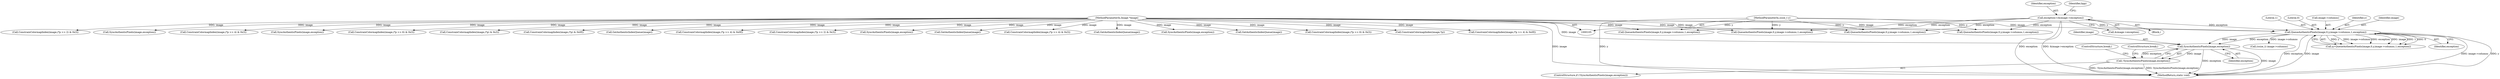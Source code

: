 digraph "0_ImageMagick_b6ae2f9e0ab13343c0281732d479757a8e8979c7@pointer" {
"1000798" [label="(Call,SyncAuthenticPixels(image,exception))"];
"1000746" [label="(Call,QueueAuthenticPixels(image,0,y,image->columns,1,exception))"];
"1000108" [label="(MethodParameterIn,Image *image)"];
"1000107" [label="(MethodParameterIn,ssize_t y)"];
"1000117" [label="(Call,exception=(&image->exception))"];
"1000797" [label="(Call,!SyncAuthenticPixels(image,exception))"];
"1000667" [label="(Call,SyncAuthenticPixels(image,exception))"];
"1000677" [label="(Call,QueueAuthenticPixels(image,0,y,image->columns,1,exception))"];
"1000750" [label="(Call,image->columns)"];
"1000796" [label="(ControlStructure,if (!SyncAuthenticPixels(image,exception)))"];
"1000464" [label="(Call,ConstrainColormapIndex(image,(*p >> 4) & 0x3))"];
"1000737" [label="(Call,SyncAuthenticPixels(image,exception))"];
"1000798" [label="(Call,SyncAuthenticPixels(image,exception))"];
"1000749" [label="(Identifier,y)"];
"1000314" [label="(Call,ConstrainColormapIndex(image,(*p >> 6) & 0x3))"];
"1000392" [label="(Call,ConstrainColormapIndex(image,(*p) & 0x3))"];
"1000799" [label="(Identifier,image)"];
"1000602" [label="(Call,ConstrainColormapIndex(image,(*p) & 0x0f))"];
"1000803" [label="(MethodReturn,static void)"];
"1000130" [label="(Call,QueueAuthenticPixels(image,0,y,image->columns,1,exception))"];
"1000555" [label="(Call,GetAuthenticIndexQueue(image))"];
"1000576" [label="(Call,ConstrainColormapIndex(image,(*p >> 4) & 0x0f))"];
"1000117" [label="(Call,exception=(&image->exception))"];
"1000499" [label="(Call,ConstrainColormapIndex(image,(*p >> 2) & 0x3))"];
"1000527" [label="(Call,SyncAuthenticPixels(image,exception))"];
"1000695" [label="(Call,GetAuthenticIndexQueue(image))"];
"1000110" [label="(Block,)"];
"1000340" [label="(Call,ConstrainColormapIndex(image,(*p >> 4) & 0x3))"];
"1000119" [label="(Call,&image->exception)"];
"1000118" [label="(Identifier,exception)"];
"1000148" [label="(Call,GetAuthenticIndexQueue(image))"];
"1000108" [label="(MethodParameterIn,Image *image)"];
"1000747" [label="(Identifier,image)"];
"1000754" [label="(Identifier,exception)"];
"1000744" [label="(Call,q=QueueAuthenticPixels(image,0,y,image->columns,1,exception))"];
"1000124" [label="(Identifier,bpp)"];
"1000266" [label="(Call,SyncAuthenticPixels(image,exception))"];
"1000107" [label="(MethodParameterIn,ssize_t y)"];
"1000293" [label="(Call,GetAuthenticIndexQueue(image))"];
"1000753" [label="(Literal,1)"];
"1000429" [label="(Call,ConstrainColormapIndex(image,(*p >> 6) & 0x3))"];
"1000275" [label="(Call,QueueAuthenticPixels(image,0,y,image->columns,1,exception))"];
"1000713" [label="(Call,ConstrainColormapIndex(image,*p))"];
"1000537" [label="(Call,QueueAuthenticPixels(image,0,y,image->columns,1,exception))"];
"1000746" [label="(Call,QueueAuthenticPixels(image,0,y,image->columns,1,exception))"];
"1000801" [label="(ControlStructure,break;)"];
"1000639" [label="(Call,ConstrainColormapIndex(image,(*p >> 4) & 0x0f))"];
"1000768" [label="(Call,(ssize_t) image->columns)"];
"1000800" [label="(Identifier,exception)"];
"1000748" [label="(Literal,0)"];
"1000802" [label="(ControlStructure,break;)"];
"1000797" [label="(Call,!SyncAuthenticPixels(image,exception))"];
"1000366" [label="(Call,ConstrainColormapIndex(image,(*p >> 2) & 0x3))"];
"1000798" -> "1000797"  [label="AST: "];
"1000798" -> "1000800"  [label="CFG: "];
"1000799" -> "1000798"  [label="AST: "];
"1000800" -> "1000798"  [label="AST: "];
"1000797" -> "1000798"  [label="CFG: "];
"1000798" -> "1000803"  [label="DDG: exception"];
"1000798" -> "1000803"  [label="DDG: image"];
"1000798" -> "1000797"  [label="DDG: image"];
"1000798" -> "1000797"  [label="DDG: exception"];
"1000746" -> "1000798"  [label="DDG: image"];
"1000746" -> "1000798"  [label="DDG: exception"];
"1000108" -> "1000798"  [label="DDG: image"];
"1000746" -> "1000744"  [label="AST: "];
"1000746" -> "1000754"  [label="CFG: "];
"1000747" -> "1000746"  [label="AST: "];
"1000748" -> "1000746"  [label="AST: "];
"1000749" -> "1000746"  [label="AST: "];
"1000750" -> "1000746"  [label="AST: "];
"1000753" -> "1000746"  [label="AST: "];
"1000754" -> "1000746"  [label="AST: "];
"1000744" -> "1000746"  [label="CFG: "];
"1000746" -> "1000803"  [label="DDG: exception"];
"1000746" -> "1000803"  [label="DDG: image"];
"1000746" -> "1000803"  [label="DDG: image->columns"];
"1000746" -> "1000803"  [label="DDG: y"];
"1000746" -> "1000744"  [label="DDG: y"];
"1000746" -> "1000744"  [label="DDG: image->columns"];
"1000746" -> "1000744"  [label="DDG: exception"];
"1000746" -> "1000744"  [label="DDG: image"];
"1000746" -> "1000744"  [label="DDG: 1"];
"1000746" -> "1000744"  [label="DDG: 0"];
"1000108" -> "1000746"  [label="DDG: image"];
"1000107" -> "1000746"  [label="DDG: y"];
"1000117" -> "1000746"  [label="DDG: exception"];
"1000746" -> "1000768"  [label="DDG: image->columns"];
"1000108" -> "1000105"  [label="AST: "];
"1000108" -> "1000803"  [label="DDG: image"];
"1000108" -> "1000130"  [label="DDG: image"];
"1000108" -> "1000148"  [label="DDG: image"];
"1000108" -> "1000266"  [label="DDG: image"];
"1000108" -> "1000275"  [label="DDG: image"];
"1000108" -> "1000293"  [label="DDG: image"];
"1000108" -> "1000314"  [label="DDG: image"];
"1000108" -> "1000340"  [label="DDG: image"];
"1000108" -> "1000366"  [label="DDG: image"];
"1000108" -> "1000392"  [label="DDG: image"];
"1000108" -> "1000429"  [label="DDG: image"];
"1000108" -> "1000464"  [label="DDG: image"];
"1000108" -> "1000499"  [label="DDG: image"];
"1000108" -> "1000527"  [label="DDG: image"];
"1000108" -> "1000537"  [label="DDG: image"];
"1000108" -> "1000555"  [label="DDG: image"];
"1000108" -> "1000576"  [label="DDG: image"];
"1000108" -> "1000602"  [label="DDG: image"];
"1000108" -> "1000639"  [label="DDG: image"];
"1000108" -> "1000667"  [label="DDG: image"];
"1000108" -> "1000677"  [label="DDG: image"];
"1000108" -> "1000695"  [label="DDG: image"];
"1000108" -> "1000713"  [label="DDG: image"];
"1000108" -> "1000737"  [label="DDG: image"];
"1000107" -> "1000105"  [label="AST: "];
"1000107" -> "1000803"  [label="DDG: y"];
"1000107" -> "1000130"  [label="DDG: y"];
"1000107" -> "1000275"  [label="DDG: y"];
"1000107" -> "1000537"  [label="DDG: y"];
"1000107" -> "1000677"  [label="DDG: y"];
"1000117" -> "1000110"  [label="AST: "];
"1000117" -> "1000119"  [label="CFG: "];
"1000118" -> "1000117"  [label="AST: "];
"1000119" -> "1000117"  [label="AST: "];
"1000124" -> "1000117"  [label="CFG: "];
"1000117" -> "1000803"  [label="DDG: exception"];
"1000117" -> "1000803"  [label="DDG: &image->exception"];
"1000117" -> "1000130"  [label="DDG: exception"];
"1000117" -> "1000275"  [label="DDG: exception"];
"1000117" -> "1000537"  [label="DDG: exception"];
"1000117" -> "1000677"  [label="DDG: exception"];
"1000797" -> "1000796"  [label="AST: "];
"1000801" -> "1000797"  [label="CFG: "];
"1000802" -> "1000797"  [label="CFG: "];
"1000797" -> "1000803"  [label="DDG: SyncAuthenticPixels(image,exception)"];
"1000797" -> "1000803"  [label="DDG: !SyncAuthenticPixels(image,exception)"];
}
